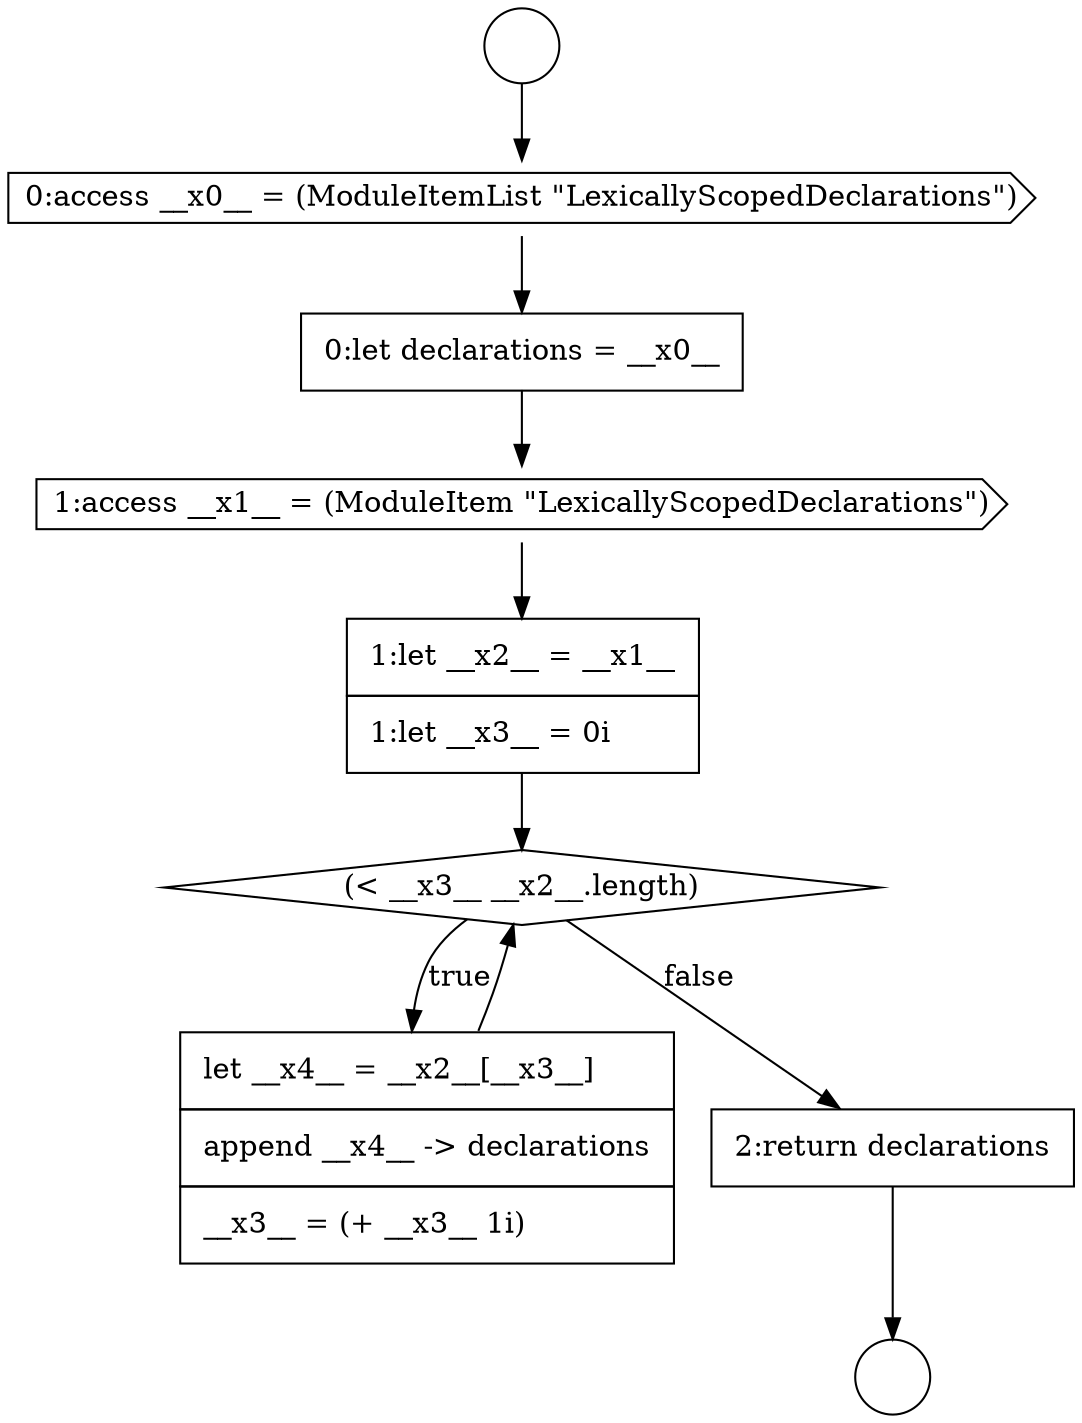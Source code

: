 digraph {
  node9590 [shape=cds, label=<<font color="black">1:access __x1__ = (ModuleItem &quot;LexicallyScopedDeclarations&quot;)</font>> color="black" fillcolor="white" style=filled]
  node9593 [shape=none, margin=0, label=<<font color="black">
    <table border="0" cellborder="1" cellspacing="0" cellpadding="10">
      <tr><td align="left">let __x4__ = __x2__[__x3__]</td></tr>
      <tr><td align="left">append __x4__ -&gt; declarations</td></tr>
      <tr><td align="left">__x3__ = (+ __x3__ 1i)</td></tr>
    </table>
  </font>> color="black" fillcolor="white" style=filled]
  node9589 [shape=none, margin=0, label=<<font color="black">
    <table border="0" cellborder="1" cellspacing="0" cellpadding="10">
      <tr><td align="left">0:let declarations = __x0__</td></tr>
    </table>
  </font>> color="black" fillcolor="white" style=filled]
  node9588 [shape=cds, label=<<font color="black">0:access __x0__ = (ModuleItemList &quot;LexicallyScopedDeclarations&quot;)</font>> color="black" fillcolor="white" style=filled]
  node9586 [shape=circle label=" " color="black" fillcolor="white" style=filled]
  node9594 [shape=none, margin=0, label=<<font color="black">
    <table border="0" cellborder="1" cellspacing="0" cellpadding="10">
      <tr><td align="left">2:return declarations</td></tr>
    </table>
  </font>> color="black" fillcolor="white" style=filled]
  node9587 [shape=circle label=" " color="black" fillcolor="white" style=filled]
  node9592 [shape=diamond, label=<<font color="black">(&lt; __x3__ __x2__.length)</font>> color="black" fillcolor="white" style=filled]
  node9591 [shape=none, margin=0, label=<<font color="black">
    <table border="0" cellborder="1" cellspacing="0" cellpadding="10">
      <tr><td align="left">1:let __x2__ = __x1__</td></tr>
      <tr><td align="left">1:let __x3__ = 0i</td></tr>
    </table>
  </font>> color="black" fillcolor="white" style=filled]
  node9594 -> node9587 [ color="black"]
  node9592 -> node9593 [label=<<font color="black">true</font>> color="black"]
  node9592 -> node9594 [label=<<font color="black">false</font>> color="black"]
  node9588 -> node9589 [ color="black"]
  node9593 -> node9592 [ color="black"]
  node9591 -> node9592 [ color="black"]
  node9586 -> node9588 [ color="black"]
  node9590 -> node9591 [ color="black"]
  node9589 -> node9590 [ color="black"]
}
